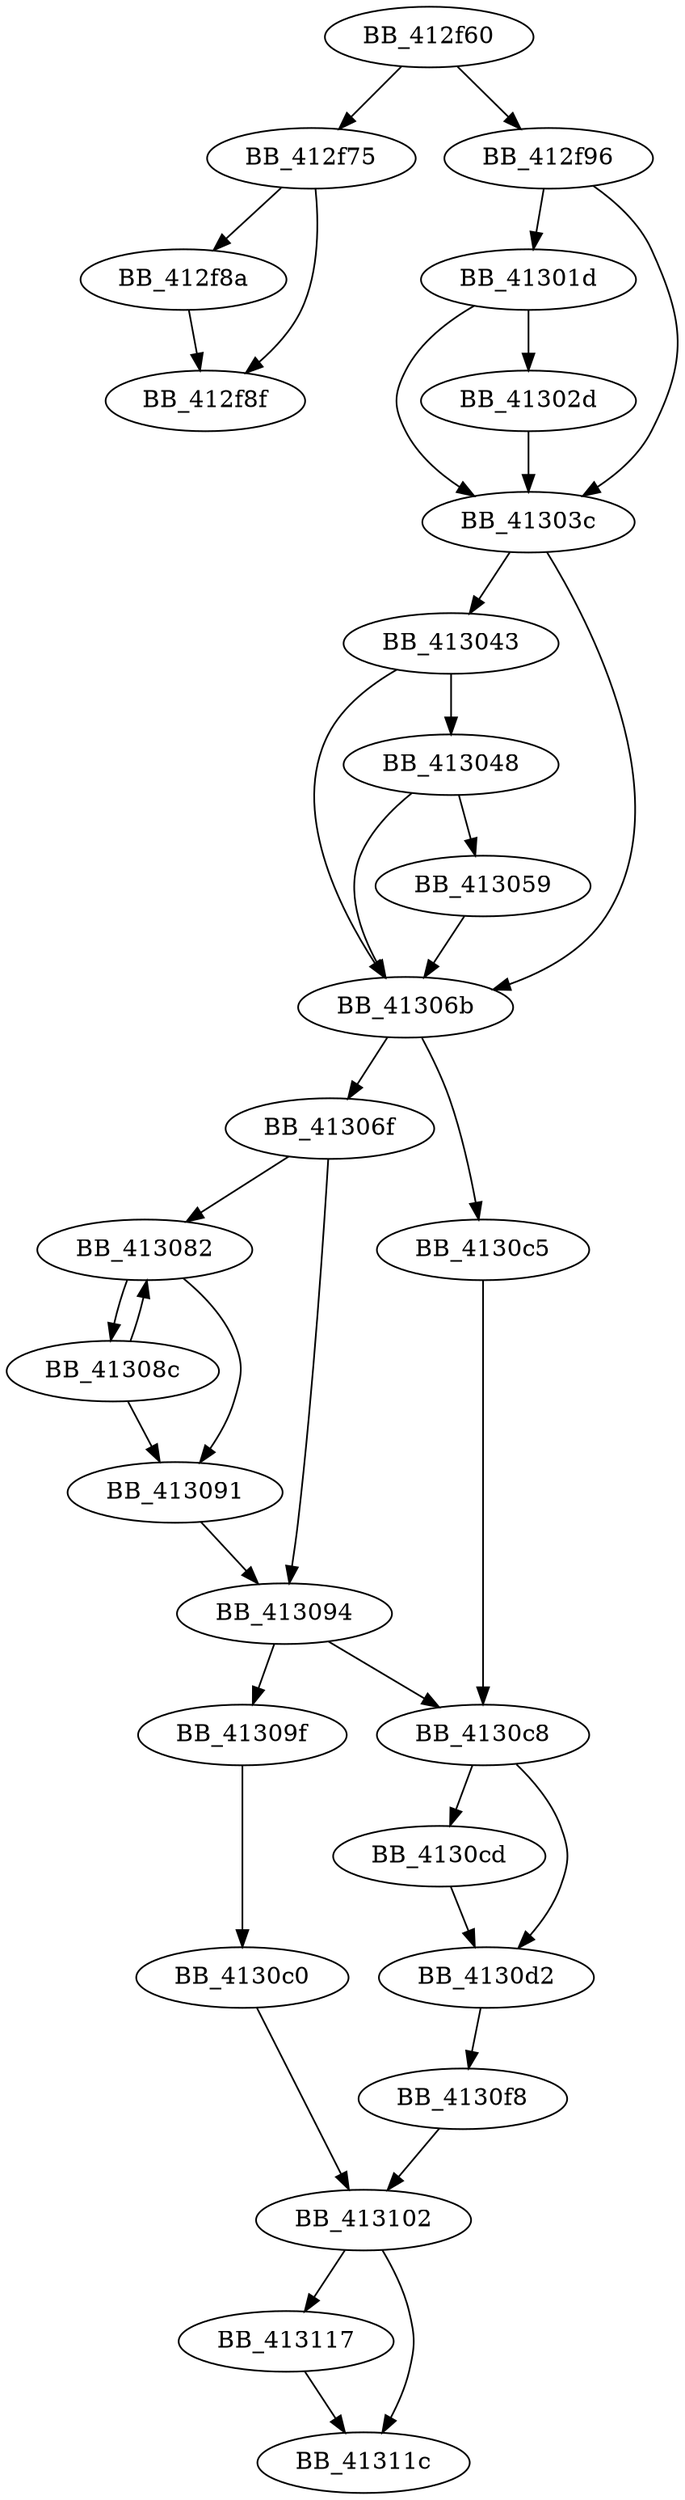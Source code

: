 DiGraph sub_412F60{
BB_412f60->BB_412f75
BB_412f60->BB_412f96
BB_412f75->BB_412f8a
BB_412f75->BB_412f8f
BB_412f8a->BB_412f8f
BB_412f96->BB_41301d
BB_412f96->BB_41303c
BB_41301d->BB_41302d
BB_41301d->BB_41303c
BB_41302d->BB_41303c
BB_41303c->BB_413043
BB_41303c->BB_41306b
BB_413043->BB_413048
BB_413043->BB_41306b
BB_413048->BB_413059
BB_413048->BB_41306b
BB_413059->BB_41306b
BB_41306b->BB_41306f
BB_41306b->BB_4130c5
BB_41306f->BB_413082
BB_41306f->BB_413094
BB_413082->BB_41308c
BB_413082->BB_413091
BB_41308c->BB_413082
BB_41308c->BB_413091
BB_413091->BB_413094
BB_413094->BB_41309f
BB_413094->BB_4130c8
BB_41309f->BB_4130c0
BB_4130c0->BB_413102
BB_4130c5->BB_4130c8
BB_4130c8->BB_4130cd
BB_4130c8->BB_4130d2
BB_4130cd->BB_4130d2
BB_4130d2->BB_4130f8
BB_4130f8->BB_413102
BB_413102->BB_413117
BB_413102->BB_41311c
BB_413117->BB_41311c
}
